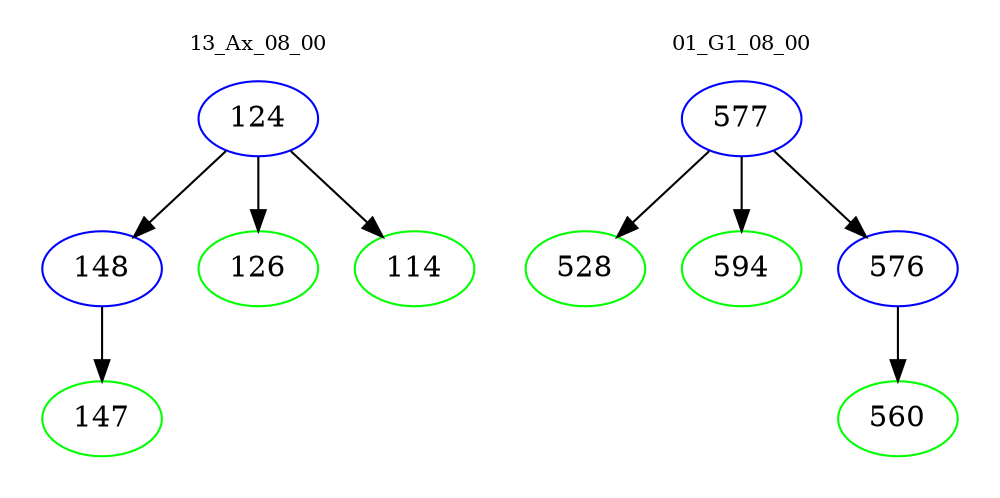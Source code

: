 digraph{
subgraph cluster_0 {
color = white
label = "13_Ax_08_00";
fontsize=10;
T0_124 [label="124", color="blue"]
T0_124 -> T0_148 [color="black"]
T0_148 [label="148", color="blue"]
T0_148 -> T0_147 [color="black"]
T0_147 [label="147", color="green"]
T0_124 -> T0_126 [color="black"]
T0_126 [label="126", color="green"]
T0_124 -> T0_114 [color="black"]
T0_114 [label="114", color="green"]
}
subgraph cluster_1 {
color = white
label = "01_G1_08_00";
fontsize=10;
T1_577 [label="577", color="blue"]
T1_577 -> T1_528 [color="black"]
T1_528 [label="528", color="green"]
T1_577 -> T1_594 [color="black"]
T1_594 [label="594", color="green"]
T1_577 -> T1_576 [color="black"]
T1_576 [label="576", color="blue"]
T1_576 -> T1_560 [color="black"]
T1_560 [label="560", color="green"]
}
}

